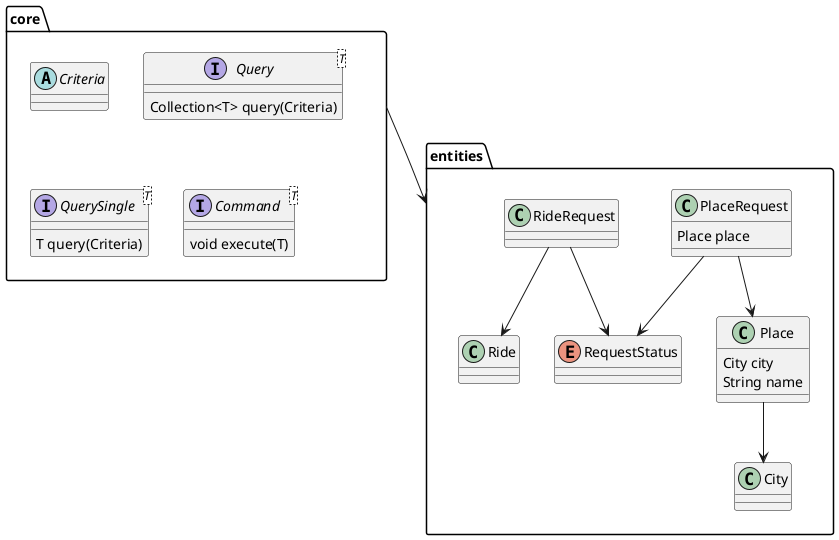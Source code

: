 @startuml

package entities {
    class City
    class Place {
        City city
        String name
    }
    class PlaceRequest{
        Place place
    }
    enum RequestStatus
    class Ride
    class RideRequest

    RideRequest --> Ride
    PlaceRequest --> Place
    RideRequest --> RequestStatus
    PlaceRequest --> RequestStatus
    Place --> City
}

package core {

    abstract class Criteria
    interface Query<T> {
        Collection<T> query(Criteria)
    }

    interface QuerySingle<T> {
        T query(Criteria)
    }

    interface Command<T> {
        void execute(T)
    }
}

core --> entities

@enduml